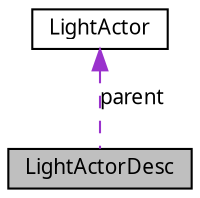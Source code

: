 digraph G
{
  edge [fontname="FreeSans.ttf",fontsize=10,labelfontname="FreeSans.ttf",labelfontsize=10];
  node [fontname="FreeSans.ttf",fontsize=10,shape=record];
  Node1 [label="LightActorDesc",height=0.2,width=0.4,color="black", fillcolor="grey75", style="filled" fontcolor="black"];
  Node2 -> Node1 [dir=back,color="darkorchid3",fontsize=10,style="dashed",label="parent",fontname="FreeSans.ttf"];
  Node2 [label="LightActor",height=0.2,width=0.4,color="black", fillcolor="white", style="filled",URL="$class_light_actor.html"];
}
